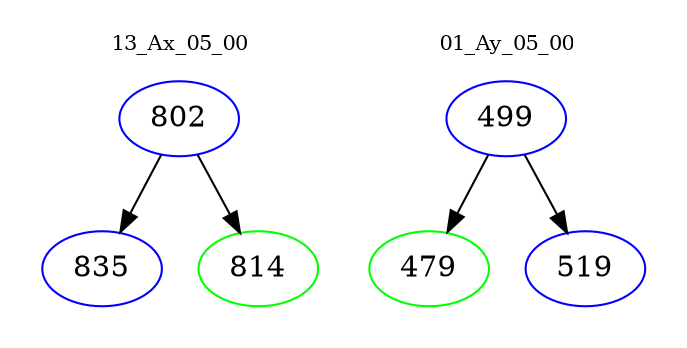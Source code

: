 digraph{
subgraph cluster_0 {
color = white
label = "13_Ax_05_00";
fontsize=10;
T0_802 [label="802", color="blue"]
T0_802 -> T0_835 [color="black"]
T0_835 [label="835", color="blue"]
T0_802 -> T0_814 [color="black"]
T0_814 [label="814", color="green"]
}
subgraph cluster_1 {
color = white
label = "01_Ay_05_00";
fontsize=10;
T1_499 [label="499", color="blue"]
T1_499 -> T1_479 [color="black"]
T1_479 [label="479", color="green"]
T1_499 -> T1_519 [color="black"]
T1_519 [label="519", color="blue"]
}
}
